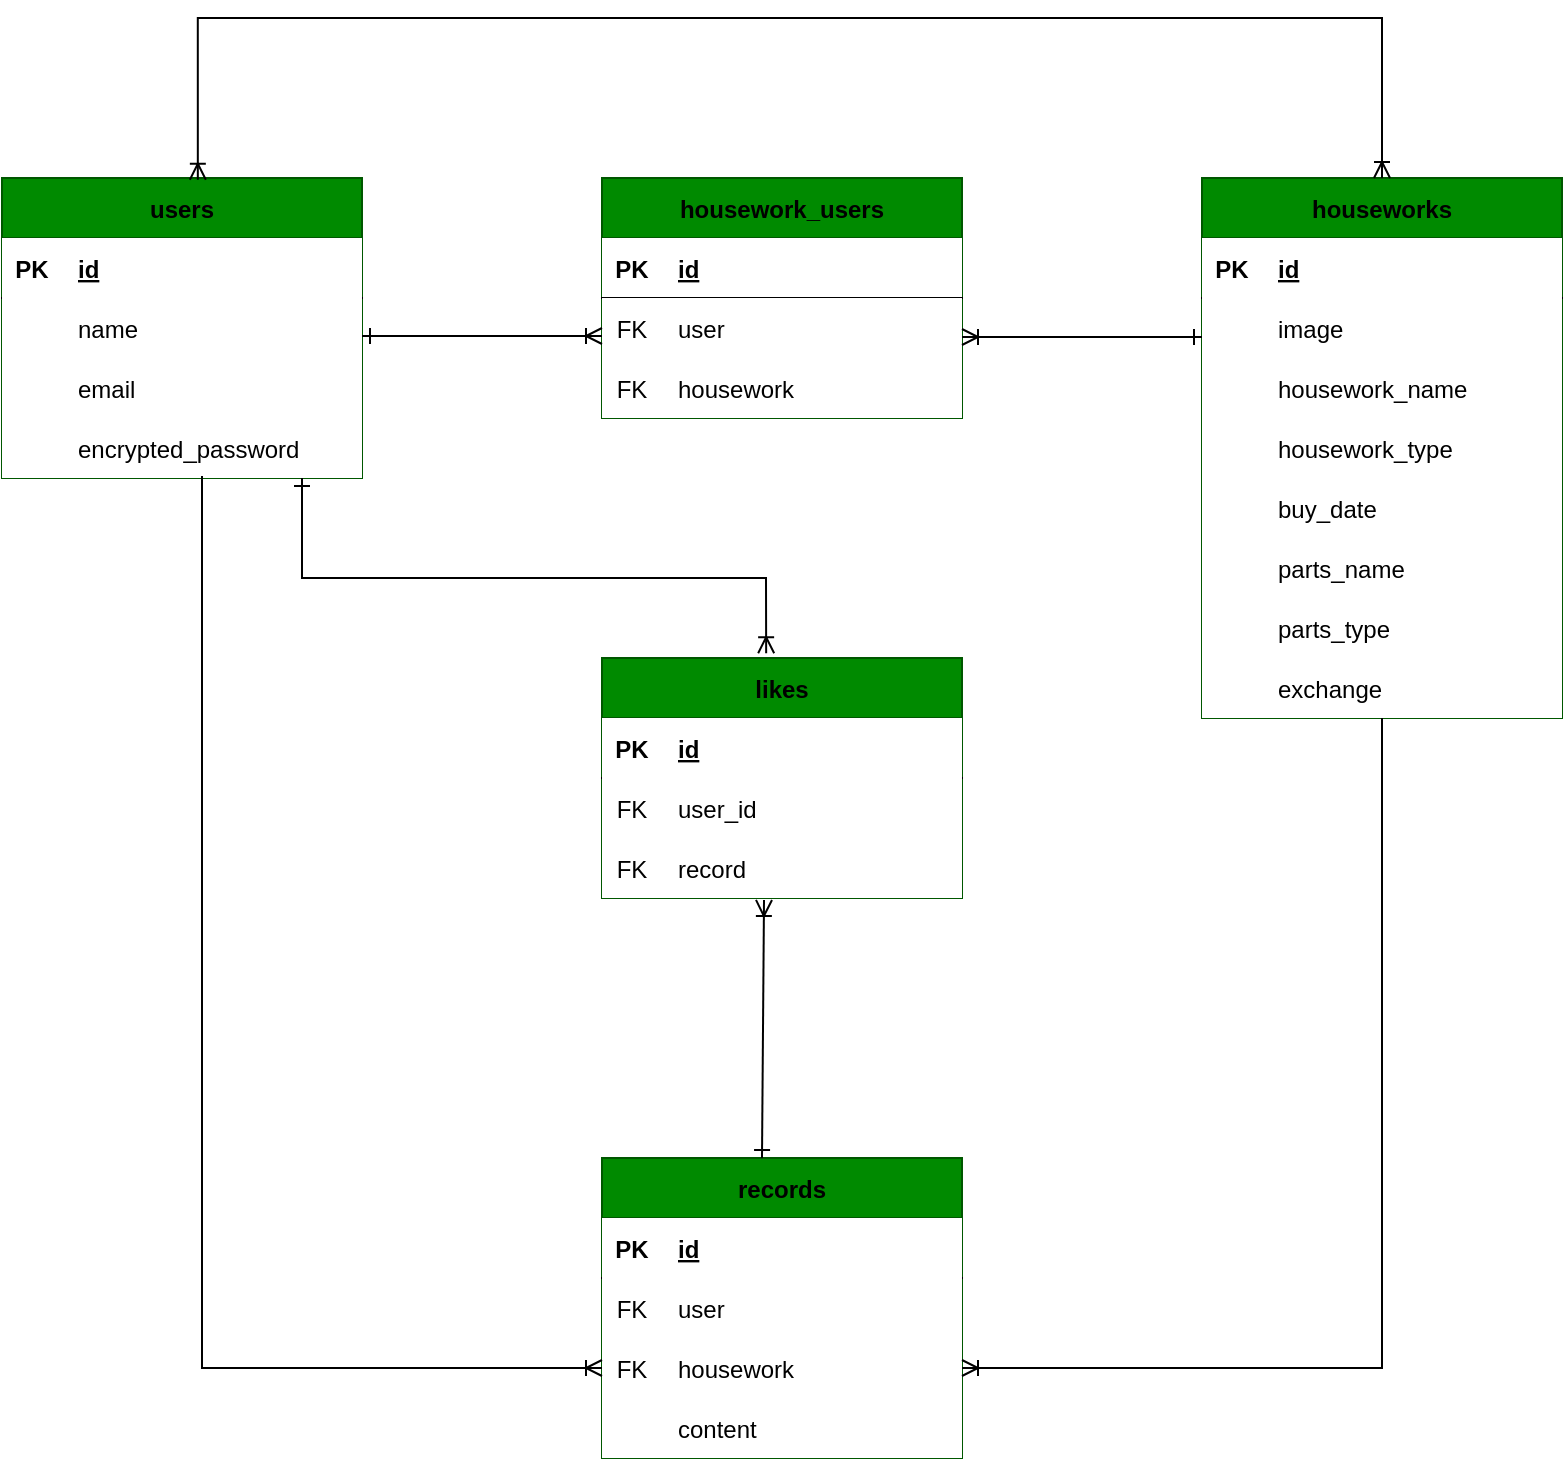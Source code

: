 <mxfile>
    <diagram id="mQhmVzplB283oT3H-AeP" name="ページ1">
        <mxGraphModel dx="1346" dy="779" grid="1" gridSize="10" guides="1" tooltips="1" connect="1" arrows="0" fold="1" page="1" pageScale="1" pageWidth="827" pageHeight="1169" math="0" shadow="0">
            <root>
                <mxCell id="0"/>
                <mxCell id="1" parent="0"/>
                <mxCell id="25" value="housework_users" style="shape=table;startSize=30;container=1;collapsible=1;childLayout=tableLayout;fixedRows=1;rowLines=0;fontStyle=1;align=center;resizeLast=1;fillColor=#008a00;strokeColor=#005700;fontColor=#000000;strokeWidth=1;rounded=0;" parent="1" vertex="1">
                    <mxGeometry x="320" y="160" width="180" height="120" as="geometry"/>
                </mxCell>
                <mxCell id="26" value="" style="shape=partialRectangle;collapsible=0;dropTarget=0;pointerEvents=0;fillColor=#FFFFFF;top=0;left=0;bottom=1;right=0;points=[[0,0.5],[1,0.5]];portConstraint=eastwest;rounded=0;" parent="25" vertex="1">
                    <mxGeometry y="30" width="180" height="30" as="geometry"/>
                </mxCell>
                <mxCell id="27" value="PK" style="shape=partialRectangle;connectable=0;fillColor=none;top=0;left=0;bottom=0;right=0;fontStyle=1;overflow=hidden;fontColor=#000000;rounded=0;" parent="26" vertex="1">
                    <mxGeometry width="30" height="30" as="geometry">
                        <mxRectangle width="30" height="30" as="alternateBounds"/>
                    </mxGeometry>
                </mxCell>
                <mxCell id="28" value="id" style="shape=partialRectangle;connectable=0;fillColor=none;top=0;left=0;bottom=0;right=0;align=left;spacingLeft=6;fontStyle=5;overflow=hidden;fontColor=#000000;rounded=0;" parent="26" vertex="1">
                    <mxGeometry x="30" width="150" height="30" as="geometry">
                        <mxRectangle width="150" height="30" as="alternateBounds"/>
                    </mxGeometry>
                </mxCell>
                <mxCell id="29" value="" style="shape=partialRectangle;collapsible=0;dropTarget=0;pointerEvents=0;fillColor=#FFFFFF;top=0;left=0;bottom=0;right=0;points=[[0,0.5],[1,0.5]];portConstraint=eastwest;fontColor=#000000;strokeColor=#F0F0F0;rounded=0;" parent="25" vertex="1">
                    <mxGeometry y="60" width="180" height="30" as="geometry"/>
                </mxCell>
                <mxCell id="30" value="FK" style="shape=partialRectangle;connectable=0;fillColor=none;top=0;left=0;bottom=0;right=0;editable=1;overflow=hidden;fontColor=#000000;rounded=0;" parent="29" vertex="1">
                    <mxGeometry width="30" height="30" as="geometry">
                        <mxRectangle width="30" height="30" as="alternateBounds"/>
                    </mxGeometry>
                </mxCell>
                <mxCell id="31" value="user" style="shape=partialRectangle;connectable=0;fillColor=none;top=0;left=0;bottom=0;right=0;align=left;spacingLeft=6;overflow=hidden;fontColor=#000000;rounded=0;" parent="29" vertex="1">
                    <mxGeometry x="30" width="150" height="30" as="geometry">
                        <mxRectangle width="150" height="30" as="alternateBounds"/>
                    </mxGeometry>
                </mxCell>
                <mxCell id="32" value="" style="shape=partialRectangle;collapsible=0;dropTarget=0;pointerEvents=0;fillColor=#FFFFFF;top=0;left=0;bottom=0;right=0;points=[[0,0.5],[1,0.5]];portConstraint=eastwest;rounded=0;gradientColor=none;" parent="25" vertex="1">
                    <mxGeometry y="90" width="180" height="30" as="geometry"/>
                </mxCell>
                <mxCell id="33" value="FK" style="shape=partialRectangle;connectable=0;fillColor=none;top=0;left=0;bottom=0;right=0;editable=1;overflow=hidden;fontColor=#000000;rounded=0;" parent="32" vertex="1">
                    <mxGeometry width="30" height="30" as="geometry">
                        <mxRectangle width="30" height="30" as="alternateBounds"/>
                    </mxGeometry>
                </mxCell>
                <mxCell id="34" value="housework" style="shape=partialRectangle;connectable=0;fillColor=#FFFFFF;top=0;left=0;bottom=0;right=0;align=left;spacingLeft=6;overflow=hidden;fontColor=#000000;rounded=0;" parent="32" vertex="1">
                    <mxGeometry x="30" width="150" height="30" as="geometry">
                        <mxRectangle width="150" height="30" as="alternateBounds"/>
                    </mxGeometry>
                </mxCell>
                <mxCell id="38" value="records" style="shape=table;startSize=30;container=1;collapsible=1;childLayout=tableLayout;fixedRows=1;rowLines=0;fontStyle=1;align=center;resizeLast=1;fillColor=#008a00;fontColor=#000000;strokeColor=#005700;rounded=0;" parent="1" vertex="1">
                    <mxGeometry x="320" y="650" width="180" height="150" as="geometry"/>
                </mxCell>
                <mxCell id="39" value="" style="shape=partialRectangle;collapsible=0;dropTarget=0;pointerEvents=0;fillColor=#FFFFFF;top=0;left=0;bottom=1;right=0;points=[[0,0.5],[1,0.5]];portConstraint=eastwest;rounded=0;fontColor=#000000;" parent="38" vertex="1">
                    <mxGeometry y="30" width="180" height="30" as="geometry"/>
                </mxCell>
                <mxCell id="40" value="PK" style="shape=partialRectangle;connectable=0;fillColor=#FFFFFF;top=0;left=0;bottom=0;right=0;fontStyle=1;overflow=hidden;rounded=0;fontColor=#000000;" parent="39" vertex="1">
                    <mxGeometry width="30" height="30" as="geometry">
                        <mxRectangle width="30" height="30" as="alternateBounds"/>
                    </mxGeometry>
                </mxCell>
                <mxCell id="41" value="id" style="shape=partialRectangle;connectable=0;fillColor=#FFFFFF;top=0;left=0;bottom=0;right=0;align=left;spacingLeft=6;fontStyle=5;overflow=hidden;rounded=0;fontColor=#000000;" parent="39" vertex="1">
                    <mxGeometry x="30" width="150" height="30" as="geometry">
                        <mxRectangle width="150" height="30" as="alternateBounds"/>
                    </mxGeometry>
                </mxCell>
                <mxCell id="132" value="" style="shape=partialRectangle;collapsible=0;dropTarget=0;pointerEvents=0;fillColor=#FFFFFF;top=0;left=0;bottom=0;right=0;points=[[0,0.5],[1,0.5]];portConstraint=eastwest;rounded=0;fontColor=#000000;" parent="38" vertex="1">
                    <mxGeometry y="60" width="180" height="30" as="geometry"/>
                </mxCell>
                <mxCell id="133" value="FK" style="shape=partialRectangle;connectable=0;fillColor=#FFFFFF;top=0;left=0;bottom=0;right=0;fontStyle=0;overflow=hidden;rounded=0;fontColor=#000000;" parent="132" vertex="1">
                    <mxGeometry width="30" height="30" as="geometry">
                        <mxRectangle width="30" height="30" as="alternateBounds"/>
                    </mxGeometry>
                </mxCell>
                <mxCell id="134" value="user" style="shape=partialRectangle;connectable=0;fillColor=#FFFFFF;top=0;left=0;bottom=0;right=0;align=left;spacingLeft=6;fontStyle=0;overflow=hidden;rounded=0;fontColor=#000000;" parent="132" vertex="1">
                    <mxGeometry x="30" width="150" height="30" as="geometry">
                        <mxRectangle width="150" height="30" as="alternateBounds"/>
                    </mxGeometry>
                </mxCell>
                <mxCell id="136" value="" style="shape=partialRectangle;collapsible=0;dropTarget=0;pointerEvents=0;fillColor=#FFFFFF;top=0;left=0;bottom=0;right=0;points=[[0,0.5],[1,0.5]];portConstraint=eastwest;rounded=0;fontColor=#000000;" parent="38" vertex="1">
                    <mxGeometry y="90" width="180" height="30" as="geometry"/>
                </mxCell>
                <mxCell id="137" value="FK" style="shape=partialRectangle;connectable=0;fillColor=#FFFFFF;top=0;left=0;bottom=0;right=0;fontStyle=0;overflow=hidden;rounded=0;fontColor=#000000;" parent="136" vertex="1">
                    <mxGeometry width="30" height="30" as="geometry">
                        <mxRectangle width="30" height="30" as="alternateBounds"/>
                    </mxGeometry>
                </mxCell>
                <mxCell id="138" value="housework" style="shape=partialRectangle;connectable=0;fillColor=#FFFFFF;top=0;left=0;bottom=0;right=0;align=left;spacingLeft=6;fontStyle=0;overflow=hidden;rounded=0;fontColor=#000000;" parent="136" vertex="1">
                    <mxGeometry x="30" width="150" height="30" as="geometry">
                        <mxRectangle width="150" height="30" as="alternateBounds"/>
                    </mxGeometry>
                </mxCell>
                <mxCell id="45" value="" style="shape=partialRectangle;collapsible=0;dropTarget=0;pointerEvents=0;fillColor=#FFFFFF;top=0;left=0;bottom=0;right=0;points=[[0,0.5],[1,0.5]];portConstraint=eastwest;rounded=0;fontColor=#000000;" parent="38" vertex="1">
                    <mxGeometry y="120" width="180" height="30" as="geometry"/>
                </mxCell>
                <mxCell id="46" value="" style="shape=partialRectangle;connectable=0;fillColor=#FFFFFF;top=0;left=0;bottom=0;right=0;editable=1;overflow=hidden;rounded=0;fontColor=#000000;" parent="45" vertex="1">
                    <mxGeometry width="30" height="30" as="geometry">
                        <mxRectangle width="30" height="30" as="alternateBounds"/>
                    </mxGeometry>
                </mxCell>
                <mxCell id="47" value="content" style="shape=partialRectangle;connectable=0;fillColor=#FFFFFF;top=0;left=0;bottom=0;right=0;align=left;spacingLeft=6;overflow=hidden;rounded=0;fontColor=#000000;" parent="45" vertex="1">
                    <mxGeometry x="30" width="150" height="30" as="geometry">
                        <mxRectangle width="150" height="30" as="alternateBounds"/>
                    </mxGeometry>
                </mxCell>
                <mxCell id="51" value="houseworks" style="shape=table;startSize=30;container=1;collapsible=1;childLayout=tableLayout;fixedRows=1;rowLines=0;fontStyle=1;align=center;resizeLast=1;fillColor=#008a00;strokeColor=#005700;fontColor=#000000;rounded=0;" parent="1" vertex="1">
                    <mxGeometry x="620" y="160" width="180" height="270" as="geometry"/>
                </mxCell>
                <mxCell id="52" value="" style="shape=partialRectangle;collapsible=0;dropTarget=0;pointerEvents=0;fillColor=#FFFFFF;top=0;left=0;bottom=1;right=0;points=[[0,0.5],[1,0.5]];portConstraint=eastwest;rounded=0;fontColor=#000000;labelBackgroundColor=none;" parent="51" vertex="1">
                    <mxGeometry y="30" width="180" height="30" as="geometry"/>
                </mxCell>
                <mxCell id="53" value="PK" style="shape=partialRectangle;connectable=0;fillColor=#FFFFFF;top=0;left=0;bottom=0;right=0;fontStyle=1;overflow=hidden;rounded=0;fontColor=#000000;labelBackgroundColor=none;" parent="52" vertex="1">
                    <mxGeometry width="30" height="30" as="geometry">
                        <mxRectangle width="30" height="30" as="alternateBounds"/>
                    </mxGeometry>
                </mxCell>
                <mxCell id="54" value="id" style="shape=partialRectangle;connectable=0;fillColor=#FFFFFF;top=0;left=0;bottom=0;right=0;align=left;spacingLeft=6;fontStyle=5;overflow=hidden;rounded=0;fontColor=#000000;labelBackgroundColor=none;" parent="52" vertex="1">
                    <mxGeometry x="30" width="150" height="30" as="geometry">
                        <mxRectangle width="150" height="30" as="alternateBounds"/>
                    </mxGeometry>
                </mxCell>
                <mxCell id="55" value="" style="shape=partialRectangle;collapsible=0;dropTarget=0;pointerEvents=0;fillColor=#FFFFFF;top=0;left=0;bottom=0;right=0;points=[[0,0.5],[1,0.5]];portConstraint=eastwest;rounded=0;fontColor=#000000;labelBackgroundColor=none;" parent="51" vertex="1">
                    <mxGeometry y="60" width="180" height="30" as="geometry"/>
                </mxCell>
                <mxCell id="56" value="" style="shape=partialRectangle;connectable=0;fillColor=#FFFFFF;top=0;left=0;bottom=0;right=0;editable=1;overflow=hidden;rounded=0;fontColor=#000000;labelBackgroundColor=none;" parent="55" vertex="1">
                    <mxGeometry width="30" height="30" as="geometry">
                        <mxRectangle width="30" height="30" as="alternateBounds"/>
                    </mxGeometry>
                </mxCell>
                <mxCell id="57" value="image" style="shape=partialRectangle;connectable=0;fillColor=#FFFFFF;top=0;left=0;bottom=0;right=0;align=left;spacingLeft=6;overflow=hidden;rounded=0;fontColor=#000000;labelBackgroundColor=none;" parent="55" vertex="1">
                    <mxGeometry x="30" width="150" height="30" as="geometry">
                        <mxRectangle width="150" height="30" as="alternateBounds"/>
                    </mxGeometry>
                </mxCell>
                <mxCell id="58" value="" style="shape=partialRectangle;collapsible=0;dropTarget=0;pointerEvents=0;fillColor=#FFFFFF;top=0;left=0;bottom=0;right=0;points=[[0,0.5],[1,0.5]];portConstraint=eastwest;rounded=0;fontColor=#000000;labelBackgroundColor=none;" parent="51" vertex="1">
                    <mxGeometry y="90" width="180" height="30" as="geometry"/>
                </mxCell>
                <mxCell id="59" value="" style="shape=partialRectangle;connectable=0;fillColor=#FFFFFF;top=0;left=0;bottom=0;right=0;editable=1;overflow=hidden;rounded=0;fontColor=#000000;labelBackgroundColor=none;" parent="58" vertex="1">
                    <mxGeometry width="30" height="30" as="geometry">
                        <mxRectangle width="30" height="30" as="alternateBounds"/>
                    </mxGeometry>
                </mxCell>
                <mxCell id="60" value="housework_name" style="shape=partialRectangle;connectable=0;fillColor=#FFFFFF;top=0;left=0;bottom=0;right=0;align=left;spacingLeft=6;overflow=hidden;rounded=0;fontColor=#000000;labelBackgroundColor=none;" parent="58" vertex="1">
                    <mxGeometry x="30" width="150" height="30" as="geometry">
                        <mxRectangle width="150" height="30" as="alternateBounds"/>
                    </mxGeometry>
                </mxCell>
                <mxCell id="61" value="" style="shape=partialRectangle;collapsible=0;dropTarget=0;pointerEvents=0;fillColor=#FFFFFF;top=0;left=0;bottom=0;right=0;points=[[0,0.5],[1,0.5]];portConstraint=eastwest;rounded=0;fontColor=#000000;labelBackgroundColor=none;" parent="51" vertex="1">
                    <mxGeometry y="120" width="180" height="30" as="geometry"/>
                </mxCell>
                <mxCell id="62" value="" style="shape=partialRectangle;connectable=0;fillColor=#FFFFFF;top=0;left=0;bottom=0;right=0;editable=1;overflow=hidden;rounded=0;fontColor=#000000;labelBackgroundColor=none;" parent="61" vertex="1">
                    <mxGeometry width="30" height="30" as="geometry">
                        <mxRectangle width="30" height="30" as="alternateBounds"/>
                    </mxGeometry>
                </mxCell>
                <mxCell id="63" value="housework_type" style="shape=partialRectangle;connectable=0;fillColor=#FFFFFF;top=0;left=0;bottom=0;right=0;align=left;spacingLeft=6;overflow=hidden;rounded=0;fontColor=#000000;labelBackgroundColor=none;" parent="61" vertex="1">
                    <mxGeometry x="30" width="150" height="30" as="geometry">
                        <mxRectangle width="150" height="30" as="alternateBounds"/>
                    </mxGeometry>
                </mxCell>
                <mxCell id="86" style="shape=partialRectangle;collapsible=0;dropTarget=0;pointerEvents=0;fillColor=#FFFFFF;top=0;left=0;bottom=0;right=0;points=[[0,0.5],[1,0.5]];portConstraint=eastwest;rounded=0;fontColor=#000000;labelBackgroundColor=none;" parent="51" vertex="1">
                    <mxGeometry y="150" width="180" height="30" as="geometry"/>
                </mxCell>
                <mxCell id="87" style="shape=partialRectangle;connectable=0;fillColor=#FFFFFF;top=0;left=0;bottom=0;right=0;editable=1;overflow=hidden;rounded=0;fontColor=#000000;labelBackgroundColor=none;" parent="86" vertex="1">
                    <mxGeometry width="30" height="30" as="geometry">
                        <mxRectangle width="30" height="30" as="alternateBounds"/>
                    </mxGeometry>
                </mxCell>
                <mxCell id="88" value="buy_date" style="shape=partialRectangle;connectable=0;fillColor=#FFFFFF;top=0;left=0;bottom=0;right=0;align=left;spacingLeft=6;overflow=hidden;rounded=0;fontColor=#000000;labelBackgroundColor=none;" parent="86" vertex="1">
                    <mxGeometry x="30" width="150" height="30" as="geometry">
                        <mxRectangle width="150" height="30" as="alternateBounds"/>
                    </mxGeometry>
                </mxCell>
                <mxCell id="80" style="shape=partialRectangle;collapsible=0;dropTarget=0;pointerEvents=0;fillColor=#FFFFFF;top=0;left=0;bottom=0;right=0;points=[[0,0.5],[1,0.5]];portConstraint=eastwest;rounded=0;fontColor=#000000;labelBackgroundColor=none;" parent="51" vertex="1">
                    <mxGeometry y="180" width="180" height="30" as="geometry"/>
                </mxCell>
                <mxCell id="81" style="shape=partialRectangle;connectable=0;fillColor=#FFFFFF;top=0;left=0;bottom=0;right=0;editable=1;overflow=hidden;rounded=0;fontColor=#000000;labelBackgroundColor=none;" parent="80" vertex="1">
                    <mxGeometry width="30" height="30" as="geometry">
                        <mxRectangle width="30" height="30" as="alternateBounds"/>
                    </mxGeometry>
                </mxCell>
                <mxCell id="82" value="parts_name" style="shape=partialRectangle;connectable=0;fillColor=#FFFFFF;top=0;left=0;bottom=0;right=0;align=left;spacingLeft=6;overflow=hidden;rounded=0;fontColor=#000000;labelBackgroundColor=none;" parent="80" vertex="1">
                    <mxGeometry x="30" width="150" height="30" as="geometry">
                        <mxRectangle width="150" height="30" as="alternateBounds"/>
                    </mxGeometry>
                </mxCell>
                <mxCell id="77" style="shape=partialRectangle;collapsible=0;dropTarget=0;pointerEvents=0;fillColor=#FFFFFF;top=0;left=0;bottom=0;right=0;points=[[0,0.5],[1,0.5]];portConstraint=eastwest;rounded=0;fontColor=#000000;labelBackgroundColor=none;" parent="51" vertex="1">
                    <mxGeometry y="210" width="180" height="30" as="geometry"/>
                </mxCell>
                <mxCell id="78" style="shape=partialRectangle;connectable=0;fillColor=#FFFFFF;top=0;left=0;bottom=0;right=0;editable=1;overflow=hidden;rounded=0;fontColor=#000000;labelBackgroundColor=none;" parent="77" vertex="1">
                    <mxGeometry width="30" height="30" as="geometry">
                        <mxRectangle width="30" height="30" as="alternateBounds"/>
                    </mxGeometry>
                </mxCell>
                <mxCell id="79" value="parts_type" style="shape=partialRectangle;connectable=0;fillColor=#FFFFFF;top=0;left=0;bottom=0;right=0;align=left;spacingLeft=6;overflow=hidden;rounded=0;fontColor=#000000;labelBackgroundColor=none;" parent="77" vertex="1">
                    <mxGeometry x="30" width="150" height="30" as="geometry">
                        <mxRectangle width="150" height="30" as="alternateBounds"/>
                    </mxGeometry>
                </mxCell>
                <mxCell id="92" style="shape=partialRectangle;collapsible=0;dropTarget=0;pointerEvents=0;fillColor=#FFFFFF;top=0;left=0;bottom=0;right=0;points=[[0,0.5],[1,0.5]];portConstraint=eastwest;rounded=0;fontColor=#000000;labelBackgroundColor=none;" parent="51" vertex="1">
                    <mxGeometry y="240" width="180" height="30" as="geometry"/>
                </mxCell>
                <mxCell id="93" style="shape=partialRectangle;connectable=0;fillColor=#FFFFFF;top=0;left=0;bottom=0;right=0;editable=1;overflow=hidden;rounded=0;fontColor=#000000;labelBackgroundColor=none;" parent="92" vertex="1">
                    <mxGeometry width="30" height="30" as="geometry">
                        <mxRectangle width="30" height="30" as="alternateBounds"/>
                    </mxGeometry>
                </mxCell>
                <mxCell id="94" value="exchange" style="shape=partialRectangle;connectable=0;fillColor=#FFFFFF;top=0;left=0;bottom=0;right=0;align=left;spacingLeft=6;overflow=hidden;rounded=0;fontColor=#000000;labelBackgroundColor=none;" parent="92" vertex="1">
                    <mxGeometry x="30" width="150" height="30" as="geometry">
                        <mxRectangle width="150" height="30" as="alternateBounds"/>
                    </mxGeometry>
                </mxCell>
                <mxCell id="64" value="users" style="shape=table;startSize=30;container=1;collapsible=1;childLayout=tableLayout;fixedRows=1;rowLines=0;fontStyle=1;align=center;resizeLast=1;fillColor=#008a00;fontColor=#000000;strokeColor=#005700;rounded=0;labelBackgroundColor=none;labelBorderColor=none;gradientColor=none;swimlaneFillColor=default;" parent="1" vertex="1">
                    <mxGeometry x="20" y="160" width="180" height="150" as="geometry">
                        <mxRectangle x="20" y="160" width="60" height="30" as="alternateBounds"/>
                    </mxGeometry>
                </mxCell>
                <mxCell id="65" value="" style="shape=partialRectangle;collapsible=0;dropTarget=0;pointerEvents=0;fillColor=#FFFFFF;top=0;left=0;bottom=1;right=0;points=[[0,0.5],[1,0.5]];portConstraint=eastwest;fontColor=#000000;rounded=0;" parent="64" vertex="1">
                    <mxGeometry y="30" width="180" height="30" as="geometry"/>
                </mxCell>
                <mxCell id="66" value="PK" style="shape=partialRectangle;connectable=0;fillColor=#FFFFFF;top=0;left=0;bottom=0;right=0;fontStyle=1;overflow=hidden;fontColor=#000000;rounded=0;" parent="65" vertex="1">
                    <mxGeometry width="30" height="30" as="geometry">
                        <mxRectangle width="30" height="30" as="alternateBounds"/>
                    </mxGeometry>
                </mxCell>
                <mxCell id="67" value="id" style="shape=partialRectangle;connectable=0;fillColor=#FFFFFF;top=0;left=0;bottom=0;right=0;align=left;spacingLeft=6;fontStyle=5;overflow=hidden;fontColor=#000000;rounded=0;" parent="65" vertex="1">
                    <mxGeometry x="30" width="150" height="30" as="geometry">
                        <mxRectangle width="150" height="30" as="alternateBounds"/>
                    </mxGeometry>
                </mxCell>
                <mxCell id="68" value="" style="shape=partialRectangle;collapsible=0;dropTarget=0;pointerEvents=0;fillColor=#FFFFFF;top=0;left=0;bottom=0;right=0;points=[[0,0.5],[1,0.5]];portConstraint=eastwest;rounded=0;gradientColor=none;" parent="64" vertex="1">
                    <mxGeometry y="60" width="180" height="30" as="geometry"/>
                </mxCell>
                <mxCell id="69" value="" style="shape=partialRectangle;connectable=0;fillColor=#FFFFFF;top=0;left=0;bottom=0;right=0;editable=1;overflow=hidden;rounded=0;" parent="68" vertex="1">
                    <mxGeometry width="30" height="30" as="geometry">
                        <mxRectangle width="30" height="30" as="alternateBounds"/>
                    </mxGeometry>
                </mxCell>
                <mxCell id="70" value="name" style="shape=partialRectangle;connectable=0;fillColor=#FFFFFF;top=0;left=0;bottom=0;right=0;align=left;spacingLeft=6;overflow=hidden;rounded=0;fontColor=#000000;" parent="68" vertex="1">
                    <mxGeometry x="30" width="150" height="30" as="geometry">
                        <mxRectangle width="150" height="30" as="alternateBounds"/>
                    </mxGeometry>
                </mxCell>
                <mxCell id="71" value="" style="shape=partialRectangle;collapsible=0;dropTarget=0;pointerEvents=0;fillColor=#FFFFFF;top=0;left=0;bottom=0;right=0;points=[[0,0.5],[1,0.5]];portConstraint=eastwest;rounded=0;gradientColor=none;" parent="64" vertex="1">
                    <mxGeometry y="90" width="180" height="30" as="geometry"/>
                </mxCell>
                <mxCell id="72" value="" style="shape=partialRectangle;connectable=0;fillColor=#FFFFFF;top=0;left=0;bottom=0;right=0;editable=1;overflow=hidden;rounded=0;" parent="71" vertex="1">
                    <mxGeometry width="30" height="30" as="geometry">
                        <mxRectangle width="30" height="30" as="alternateBounds"/>
                    </mxGeometry>
                </mxCell>
                <mxCell id="73" value="email" style="shape=partialRectangle;connectable=0;fillColor=#FFFFFF;top=0;left=0;bottom=0;right=0;align=left;spacingLeft=6;overflow=hidden;rounded=0;fontColor=#000000;" parent="71" vertex="1">
                    <mxGeometry x="30" width="150" height="30" as="geometry">
                        <mxRectangle width="150" height="30" as="alternateBounds"/>
                    </mxGeometry>
                </mxCell>
                <mxCell id="74" value="" style="shape=partialRectangle;collapsible=0;dropTarget=0;pointerEvents=0;fillColor=#FFFFFF;top=0;left=0;bottom=0;right=0;points=[[0,0.5],[1,0.5]];portConstraint=eastwest;rounded=0;" parent="64" vertex="1">
                    <mxGeometry y="120" width="180" height="30" as="geometry"/>
                </mxCell>
                <mxCell id="75" value="" style="shape=partialRectangle;connectable=0;fillColor=#FFFFFF;top=0;left=0;bottom=0;right=0;editable=1;overflow=hidden;rounded=0;" parent="74" vertex="1">
                    <mxGeometry width="30" height="30" as="geometry">
                        <mxRectangle width="30" height="30" as="alternateBounds"/>
                    </mxGeometry>
                </mxCell>
                <mxCell id="76" value="encrypted_password" style="shape=partialRectangle;connectable=0;fillColor=#FFFFFF;top=0;left=0;bottom=0;right=0;align=left;spacingLeft=6;overflow=hidden;rounded=0;fontColor=#000000;" parent="74" vertex="1">
                    <mxGeometry x="30" width="150" height="30" as="geometry">
                        <mxRectangle width="150" height="30" as="alternateBounds"/>
                    </mxGeometry>
                </mxCell>
                <mxCell id="143" value="" style="edgeStyle=entityRelationEdgeStyle;fontSize=12;html=1;endArrow=ERoneToMany;entryX=0;entryY=0.5;entryDx=0;entryDy=0;exitX=1;exitY=0.5;exitDx=0;exitDy=0;startArrow=ERone;startFill=0;rounded=0;" parent="1" edge="1">
                    <mxGeometry width="100" height="100" relative="1" as="geometry">
                        <mxPoint x="200" y="239" as="sourcePoint"/>
                        <mxPoint x="320" y="239" as="targetPoint"/>
                    </mxGeometry>
                </mxCell>
                <mxCell id="145" value="" style="edgeStyle=entityRelationEdgeStyle;fontSize=12;html=1;endArrow=ERone;entryX=0;entryY=0.5;entryDx=0;entryDy=0;exitX=1;exitY=0.5;exitDx=0;exitDy=0;startArrow=ERoneToMany;startFill=0;endFill=0;rounded=0;" parent="1" edge="1">
                    <mxGeometry width="100" height="100" relative="1" as="geometry">
                        <mxPoint x="500" y="239.5" as="sourcePoint"/>
                        <mxPoint x="620" y="239.5" as="targetPoint"/>
                    </mxGeometry>
                </mxCell>
                <mxCell id="146" value="" style="endArrow=ERoneToMany;html=1;rounded=0;edgeStyle=orthogonalEdgeStyle;entryX=0.5;entryY=0;entryDx=0;entryDy=0;endFill=0;startArrow=ERoneToMany;startFill=0;exitX=0.544;exitY=0.006;exitDx=0;exitDy=0;exitPerimeter=0;" parent="1" source="64" target="51" edge="1">
                    <mxGeometry relative="1" as="geometry">
                        <mxPoint x="130" y="80" as="sourcePoint"/>
                        <mxPoint x="710" y="60" as="targetPoint"/>
                        <Array as="points">
                            <mxPoint x="118" y="80"/>
                            <mxPoint x="710" y="80"/>
                        </Array>
                    </mxGeometry>
                </mxCell>
                <mxCell id="148" value="" style="edgeStyle=orthogonalEdgeStyle;fontSize=12;html=1;endArrow=ERoneToMany;endFill=0;rounded=0;entryX=0;entryY=0.5;entryDx=0;entryDy=0;" parent="1" target="136" edge="1">
                    <mxGeometry width="100" height="100" relative="1" as="geometry">
                        <mxPoint x="120" y="309" as="sourcePoint"/>
                        <mxPoint x="320" y="585" as="targetPoint"/>
                        <Array as="points">
                            <mxPoint x="120" y="309"/>
                            <mxPoint x="120" y="555"/>
                        </Array>
                    </mxGeometry>
                </mxCell>
                <mxCell id="150" value="" style="edgeStyle=orthogonalEdgeStyle;fontSize=12;html=1;endArrow=ERoneToMany;rounded=0;entryX=1;entryY=0.5;entryDx=0;entryDy=0;" parent="1" target="136" edge="1">
                    <mxGeometry width="100" height="100" relative="1" as="geometry">
                        <mxPoint x="710" y="430" as="sourcePoint"/>
                        <mxPoint x="500" y="600" as="targetPoint"/>
                        <Array as="points">
                            <mxPoint x="710" y="755"/>
                        </Array>
                    </mxGeometry>
                </mxCell>
                <mxCell id="152" value="likes" style="shape=table;startSize=30;container=1;collapsible=1;childLayout=tableLayout;fixedRows=1;rowLines=0;fontStyle=1;align=center;resizeLast=1;fillColor=#008a00;fontColor=#000000;strokeColor=#005700;rounded=0;" vertex="1" parent="1">
                    <mxGeometry x="320" y="400" width="180" height="120" as="geometry"/>
                </mxCell>
                <mxCell id="153" value="" style="shape=partialRectangle;collapsible=0;dropTarget=0;pointerEvents=0;fillColor=#FFFFFF;top=0;left=0;bottom=1;right=0;points=[[0,0.5],[1,0.5]];portConstraint=eastwest;rounded=0;fontColor=#000000;" vertex="1" parent="152">
                    <mxGeometry y="30" width="180" height="30" as="geometry"/>
                </mxCell>
                <mxCell id="154" value="PK" style="shape=partialRectangle;connectable=0;fillColor=#FFFFFF;top=0;left=0;bottom=0;right=0;fontStyle=1;overflow=hidden;rounded=0;fontColor=#000000;" vertex="1" parent="153">
                    <mxGeometry width="30" height="30" as="geometry">
                        <mxRectangle width="30" height="30" as="alternateBounds"/>
                    </mxGeometry>
                </mxCell>
                <mxCell id="155" value="id" style="shape=partialRectangle;connectable=0;fillColor=#FFFFFF;top=0;left=0;bottom=0;right=0;align=left;spacingLeft=6;fontStyle=5;overflow=hidden;rounded=0;fontColor=#000000;" vertex="1" parent="153">
                    <mxGeometry x="30" width="150" height="30" as="geometry">
                        <mxRectangle width="150" height="30" as="alternateBounds"/>
                    </mxGeometry>
                </mxCell>
                <mxCell id="156" value="" style="shape=partialRectangle;collapsible=0;dropTarget=0;pointerEvents=0;fillColor=#FFFFFF;top=0;left=0;bottom=0;right=0;points=[[0,0.5],[1,0.5]];portConstraint=eastwest;rounded=0;fontColor=#000000;" vertex="1" parent="152">
                    <mxGeometry y="60" width="180" height="30" as="geometry"/>
                </mxCell>
                <mxCell id="157" value="FK" style="shape=partialRectangle;connectable=0;fillColor=#FFFFFF;top=0;left=0;bottom=0;right=0;fontStyle=0;overflow=hidden;rounded=0;fontColor=#000000;" vertex="1" parent="156">
                    <mxGeometry width="30" height="30" as="geometry">
                        <mxRectangle width="30" height="30" as="alternateBounds"/>
                    </mxGeometry>
                </mxCell>
                <mxCell id="158" value="user_id" style="shape=partialRectangle;connectable=0;fillColor=#FFFFFF;top=0;left=0;bottom=0;right=0;align=left;spacingLeft=6;fontStyle=0;overflow=hidden;rounded=0;fontColor=#000000;" vertex="1" parent="156">
                    <mxGeometry x="30" width="150" height="30" as="geometry">
                        <mxRectangle width="150" height="30" as="alternateBounds"/>
                    </mxGeometry>
                </mxCell>
                <mxCell id="159" value="" style="shape=partialRectangle;collapsible=0;dropTarget=0;pointerEvents=0;fillColor=#FFFFFF;top=0;left=0;bottom=0;right=0;points=[[0,0.5],[1,0.5]];portConstraint=eastwest;rounded=0;fontColor=#000000;" vertex="1" parent="152">
                    <mxGeometry y="90" width="180" height="30" as="geometry"/>
                </mxCell>
                <mxCell id="160" value="FK" style="shape=partialRectangle;connectable=0;fillColor=#FFFFFF;top=0;left=0;bottom=0;right=0;fontStyle=0;overflow=hidden;rounded=0;fontColor=#000000;" vertex="1" parent="159">
                    <mxGeometry width="30" height="30" as="geometry">
                        <mxRectangle width="30" height="30" as="alternateBounds"/>
                    </mxGeometry>
                </mxCell>
                <mxCell id="161" value="record" style="shape=partialRectangle;connectable=0;fillColor=#FFFFFF;top=0;left=0;bottom=0;right=0;align=left;spacingLeft=6;fontStyle=0;overflow=hidden;rounded=0;fontColor=#000000;" vertex="1" parent="159">
                    <mxGeometry x="30" width="150" height="30" as="geometry">
                        <mxRectangle width="150" height="30" as="alternateBounds"/>
                    </mxGeometry>
                </mxCell>
                <mxCell id="165" value="" style="endArrow=ERoneToMany;html=1;rounded=0;entryX=0.45;entryY=1.033;entryDx=0;entryDy=0;entryPerimeter=0;endFill=0;startArrow=ERone;startFill=0;" edge="1" parent="1" target="159">
                    <mxGeometry relative="1" as="geometry">
                        <mxPoint x="400" y="650" as="sourcePoint"/>
                        <mxPoint x="399.92" y="550" as="targetPoint"/>
                    </mxGeometry>
                </mxCell>
                <mxCell id="166" value="" style="endArrow=ERoneToMany;html=1;rounded=0;endFill=0;startArrow=ERone;startFill=0;entryX=0.456;entryY=-0.02;entryDx=0;entryDy=0;entryPerimeter=0;" edge="1" parent="1" target="152">
                    <mxGeometry relative="1" as="geometry">
                        <mxPoint x="170" y="310" as="sourcePoint"/>
                        <mxPoint x="402" y="390" as="targetPoint"/>
                        <Array as="points">
                            <mxPoint x="170" y="360"/>
                            <mxPoint x="402" y="360"/>
                        </Array>
                    </mxGeometry>
                </mxCell>
            </root>
        </mxGraphModel>
    </diagram>
</mxfile>